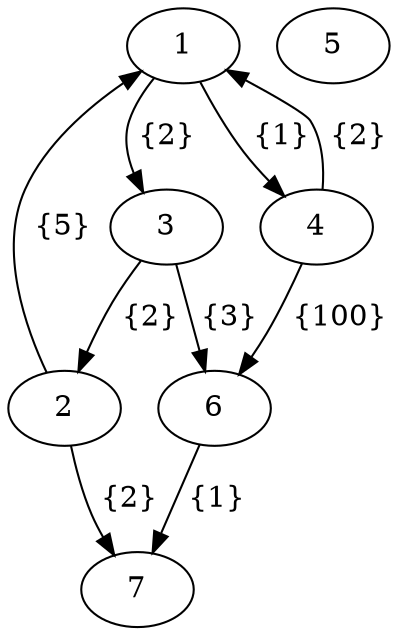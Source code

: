 digraph T {
1 [];
2 [];
3 [];
4 [];
5 [];
6 [];
7 [];
1->4 [label=" {1}"];
6->7 [label=" {1}"];
1->3 [label=" {2}"];
2->7 [label=" {2}"];
3->2 [label=" {2}"];
4->1 [label=" {2}"];
3->6 [label=" {3}"];
2->1 [label=" {5}"];
4->6 [label=" {100}"];
}